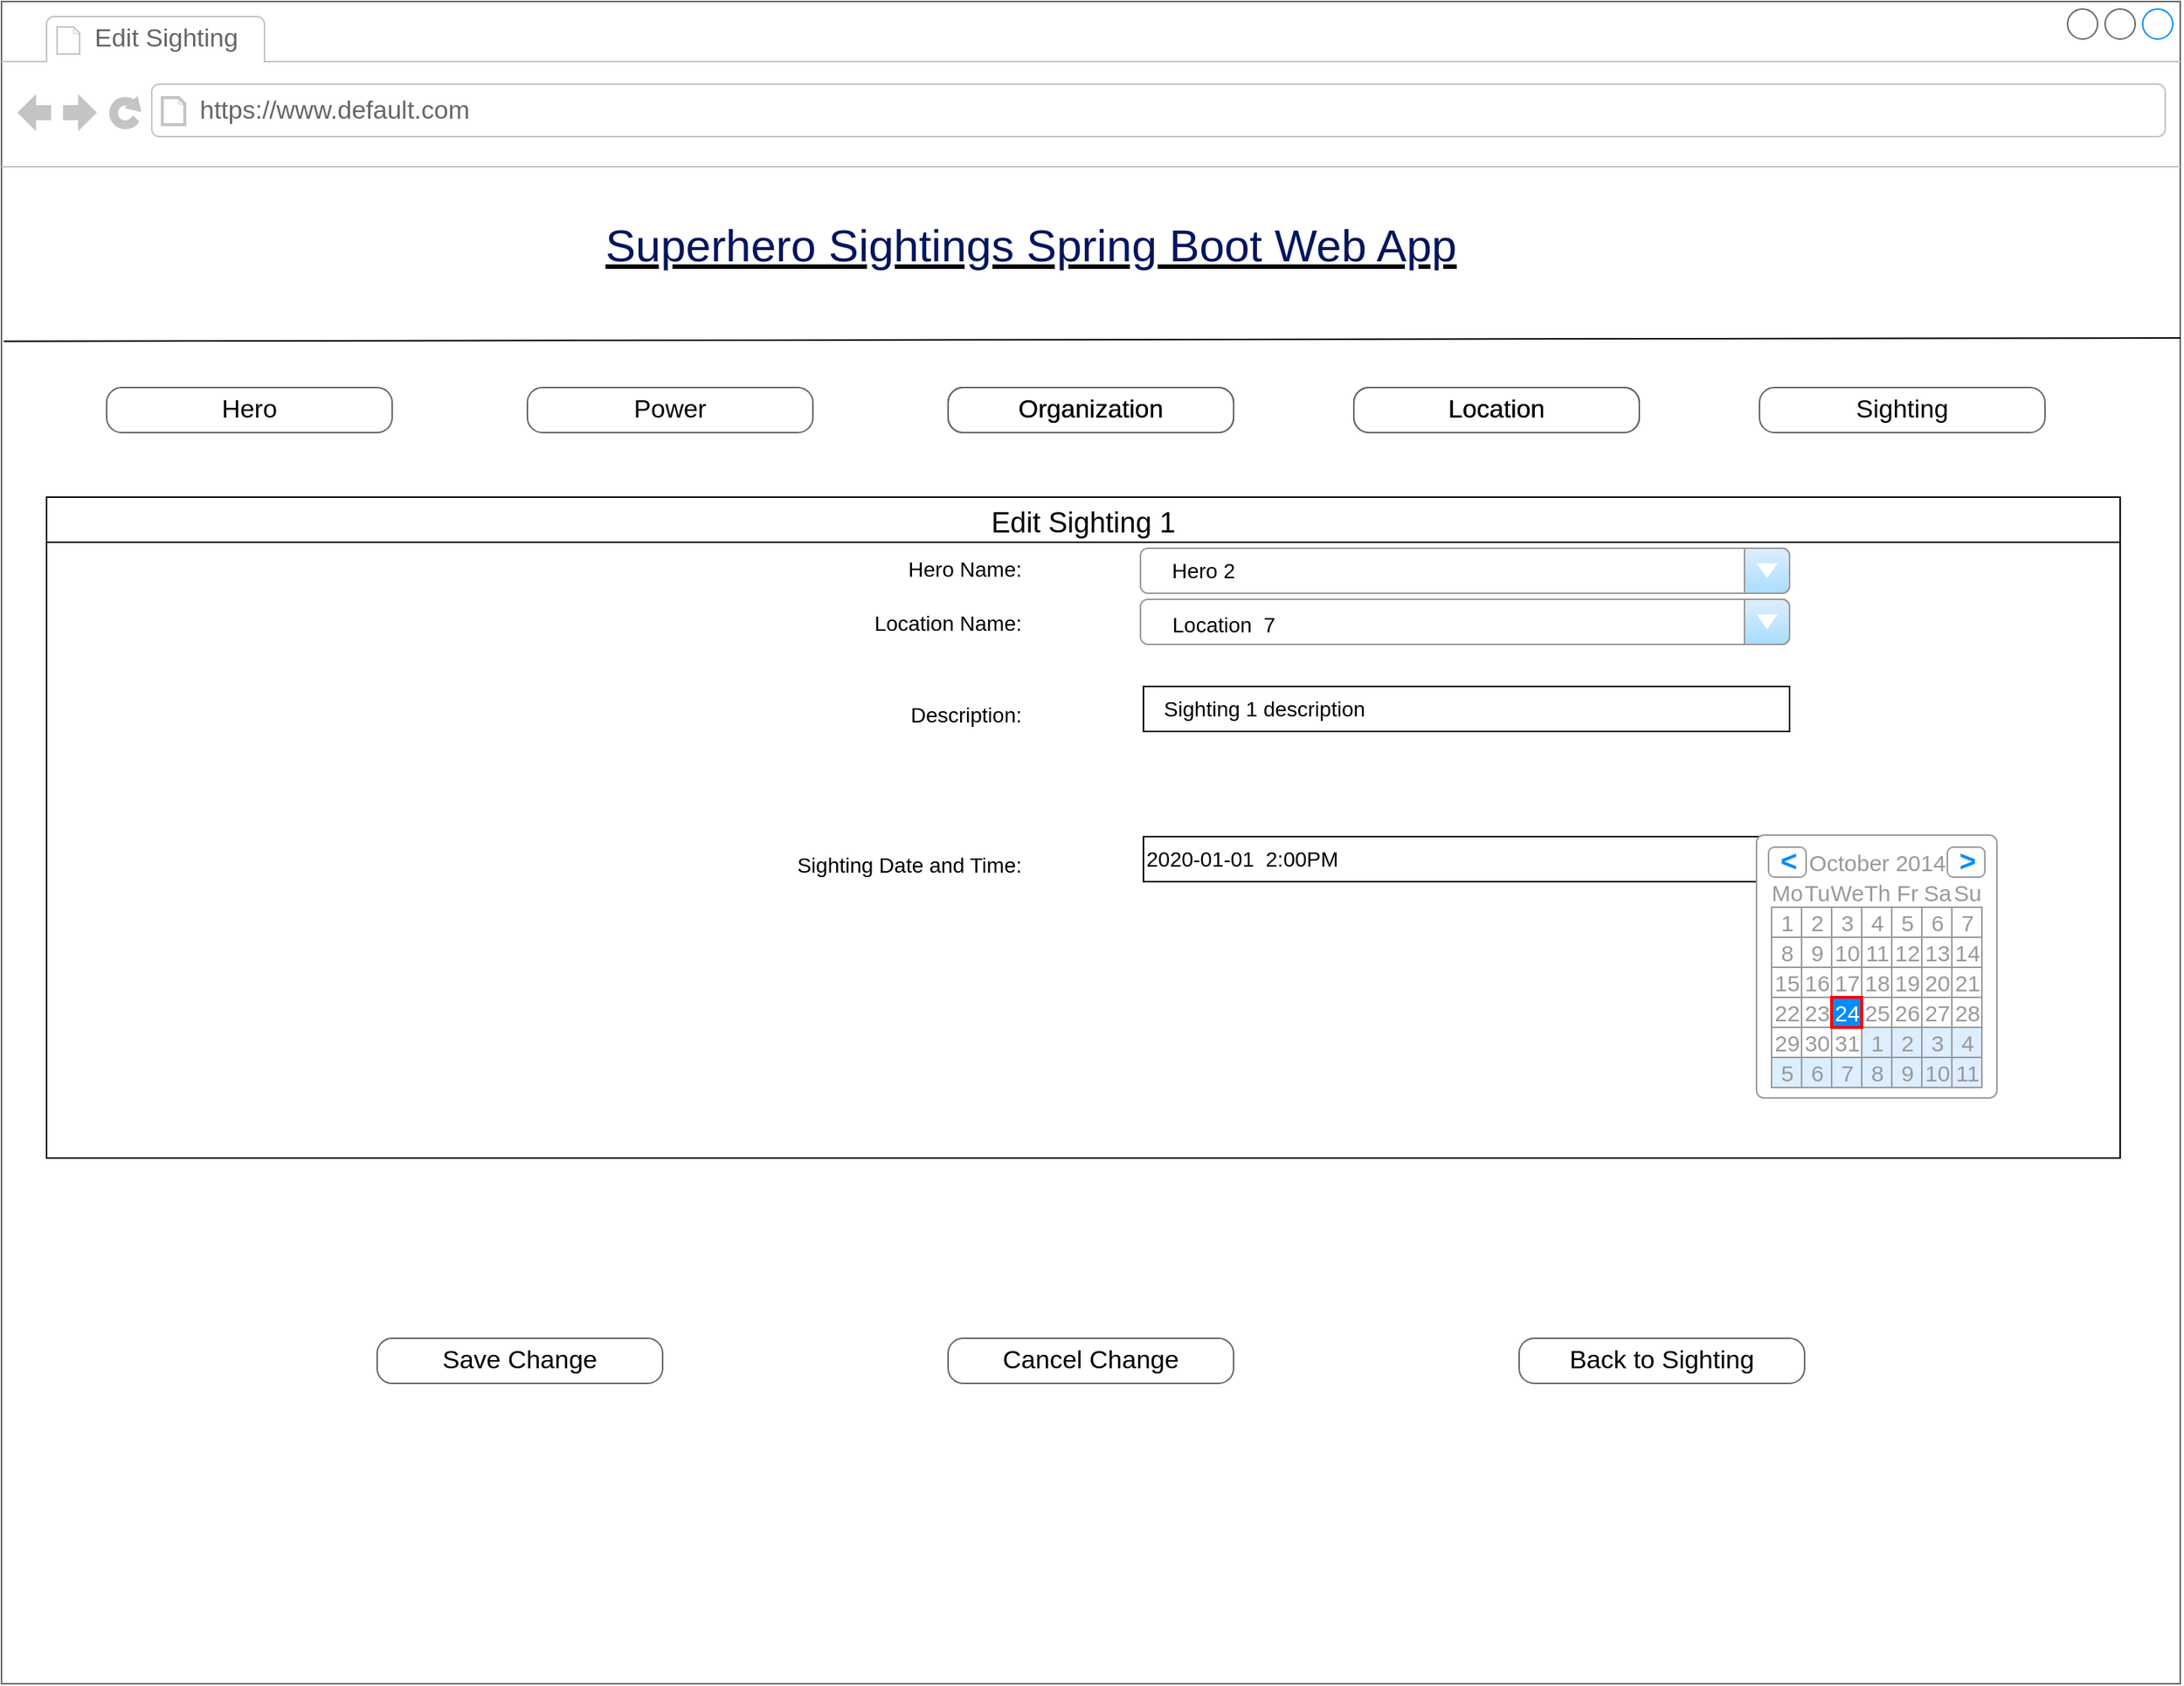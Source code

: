 <mxfile version="20.5.1" type="device"><diagram name="Page-1" id="2cc2dc42-3aac-f2a9-1cec-7a8b7cbee084"><mxGraphModel dx="1038" dy="585" grid="1" gridSize="10" guides="1" tooltips="1" connect="1" arrows="1" fold="1" page="1" pageScale="1" pageWidth="1100" pageHeight="850" background="none" math="0" shadow="0"><root><object label="" id="0"><mxCell/></object><mxCell id="1" parent="0"/><mxCell id="7026571954dc6520-1" value="" style="strokeWidth=1;shadow=0;dashed=0;align=left;html=1;shape=mxgraph.mockup.containers.browserWindow;rSize=0;strokeColor=#666666;mainText=,;recursiveResize=0;rounded=0;labelBackgroundColor=none;fontFamily=Verdana;fontSize=12" parent="1" vertex="1"><mxGeometry x="250" y="10" width="1450" height="1120" as="geometry"/></mxCell><mxCell id="7026571954dc6520-2" value="Edit Sighting" style="strokeWidth=1;shadow=0;dashed=0;align=center;html=1;shape=mxgraph.mockup.containers.anchor;fontSize=17;fontColor=#666666;align=left;" parent="7026571954dc6520-1" vertex="1"><mxGeometry x="60" y="12" width="150" height="26" as="geometry"/></mxCell><mxCell id="7026571954dc6520-3" value="https://www.default.com" style="strokeWidth=1;shadow=0;dashed=0;align=center;html=1;shape=mxgraph.mockup.containers.anchor;rSize=0;fontSize=17;fontColor=#666666;align=left;" parent="7026571954dc6520-1" vertex="1"><mxGeometry x="130" y="60" width="250" height="26" as="geometry"/></mxCell><mxCell id="7026571954dc6520-4" value="&lt;h2 style=&quot;box-sizing: border-box; margin-top: 0px; margin-bottom: 0.5rem; font-weight: 300; line-height: 1.2; font-size: 1.875rem; font-family: Arial, Helvetica, sans-serif; color: rgb(2, 21, 94); padding-top: 12px; padding-bottom: 0px; background-color: rgb(255, 255, 255);&quot; id=&quot;yui_3_17_2_1_1667340755161_39&quot;&gt;Superhero Sightings Spring Boot Web App&lt;/h2&gt;" style="text;html=1;points=[];align=left;verticalAlign=top;spacingTop=-4;fontSize=30;fontFamily=Verdana;fontStyle=4" parent="7026571954dc6520-1" vertex="1"><mxGeometry x="400" y="130" width="590" height="50" as="geometry"/></mxCell><mxCell id="jvbijX7r-PZZ7w1VG2m_-4" value="" style="group" parent="7026571954dc6520-1" vertex="1" connectable="0"><mxGeometry x="70" y="257" width="1020" height="30" as="geometry"/></mxCell><mxCell id="7026571954dc6520-18" value="Hero" style="strokeWidth=1;shadow=0;dashed=0;align=center;html=1;shape=mxgraph.mockup.buttons.button;strokeColor=#666666;mainText=;buttonStyle=round;fontSize=17;fontStyle=0;fillColor=none;whiteSpace=wrap;rounded=0;labelBackgroundColor=none;" parent="jvbijX7r-PZZ7w1VG2m_-4" vertex="1"><mxGeometry width="190" height="30" as="geometry"/></mxCell><mxCell id="7026571954dc6520-19" value="Power" style="strokeWidth=1;shadow=0;dashed=0;align=center;html=1;shape=mxgraph.mockup.buttons.button;strokeColor=#666666;mainText=;buttonStyle=round;fontSize=17;fontStyle=0;fillColor=none;whiteSpace=wrap;rounded=0;labelBackgroundColor=none;" parent="jvbijX7r-PZZ7w1VG2m_-4" vertex="1"><mxGeometry x="280" width="190" height="30" as="geometry"/></mxCell><mxCell id="jvbijX7r-PZZ7w1VG2m_-1" value="Organization" style="strokeWidth=1;shadow=0;dashed=0;align=center;html=1;shape=mxgraph.mockup.buttons.button;strokeColor=#666666;mainText=;buttonStyle=round;fontSize=17;fontStyle=0;fillColor=none;whiteSpace=wrap;rounded=0;labelBackgroundColor=none;" parent="jvbijX7r-PZZ7w1VG2m_-4" vertex="1"><mxGeometry x="560" width="190" height="30" as="geometry"/></mxCell><mxCell id="jvbijX7r-PZZ7w1VG2m_-2" value="Location" style="strokeWidth=1;shadow=0;dashed=0;align=center;html=1;shape=mxgraph.mockup.buttons.button;strokeColor=#666666;mainText=;buttonStyle=round;fontSize=17;fontStyle=0;fillColor=none;whiteSpace=wrap;rounded=0;labelBackgroundColor=none;" parent="jvbijX7r-PZZ7w1VG2m_-4" vertex="1"><mxGeometry x="830" width="190" height="30" as="geometry"/></mxCell><mxCell id="jvbijX7r-PZZ7w1VG2m_-3" value="Sighting" style="strokeWidth=1;shadow=0;dashed=0;align=center;html=1;shape=mxgraph.mockup.buttons.button;strokeColor=#666666;mainText=;buttonStyle=round;fontSize=17;fontStyle=0;fillColor=none;whiteSpace=wrap;rounded=0;labelBackgroundColor=none;" parent="7026571954dc6520-1" vertex="1"><mxGeometry x="1170" y="257" width="190" height="30" as="geometry"/></mxCell><mxCell id="jvbijX7r-PZZ7w1VG2m_-9" value="Edit Sighting 1" style="swimlane;fontStyle=0;childLayout=stackLayout;horizontal=1;startSize=30;horizontalStack=0;resizeParent=1;resizeParentMax=0;resizeLast=0;collapsible=1;marginBottom=0;fontSize=19;align=center;" parent="7026571954dc6520-1" vertex="1"><mxGeometry x="30" y="330" width="1380" height="440" as="geometry"/></mxCell><mxCell id="jvbijX7r-PZZ7w1VG2m_-71" value="Back to Sighting" style="strokeWidth=1;shadow=0;dashed=0;align=center;html=1;shape=mxgraph.mockup.buttons.button;strokeColor=#666666;mainText=;buttonStyle=round;fontSize=17;fontStyle=0;fillColor=none;whiteSpace=wrap;rounded=0;labelBackgroundColor=none;" parent="7026571954dc6520-1" vertex="1"><mxGeometry x="1010" y="890" width="190" height="30" as="geometry"/></mxCell><mxCell id="jvbijX7r-PZZ7w1VG2m_-80" value="&amp;nbsp; &amp;nbsp;Sighting 1 description&amp;nbsp;" style="text;html=1;strokeColor=default;fillColor=none;align=left;verticalAlign=middle;whiteSpace=wrap;rounded=0;fontSize=14;fontStyle=0" parent="7026571954dc6520-1" vertex="1"><mxGeometry x="760" y="456" width="430" height="30" as="geometry"/></mxCell><mxCell id="whRv7u4-3vXumY-xxJ-N-17" value="Save Change" style="strokeWidth=1;shadow=0;dashed=0;align=center;html=1;shape=mxgraph.mockup.buttons.button;strokeColor=#666666;mainText=;buttonStyle=round;fontSize=17;fontStyle=0;fillColor=none;whiteSpace=wrap;rounded=0;labelBackgroundColor=none;" parent="7026571954dc6520-1" vertex="1"><mxGeometry x="250" y="890" width="190" height="30" as="geometry"/></mxCell><mxCell id="whRv7u4-3vXumY-xxJ-N-18" value="Organization" style="strokeWidth=1;shadow=0;dashed=0;align=center;html=1;shape=mxgraph.mockup.buttons.button;strokeColor=#666666;mainText=;buttonStyle=round;fontSize=17;fontStyle=0;fillColor=none;whiteSpace=wrap;rounded=0;labelBackgroundColor=none;" parent="7026571954dc6520-1" vertex="1"><mxGeometry x="630" y="257" width="190" height="30" as="geometry"/></mxCell><mxCell id="whRv7u4-3vXumY-xxJ-N-19" value="Location" style="strokeWidth=1;shadow=0;dashed=0;align=center;html=1;shape=mxgraph.mockup.buttons.button;strokeColor=#666666;mainText=;buttonStyle=round;fontSize=17;fontStyle=0;fillColor=none;whiteSpace=wrap;rounded=0;labelBackgroundColor=none;" parent="7026571954dc6520-1" vertex="1"><mxGeometry x="900" y="257" width="190" height="30" as="geometry"/></mxCell><mxCell id="cwm7OXe2fCaX7MLyg0e5-1" value="Cancel Change" style="strokeWidth=1;shadow=0;dashed=0;align=center;html=1;shape=mxgraph.mockup.buttons.button;strokeColor=#666666;mainText=;buttonStyle=round;fontSize=17;fontStyle=0;fillColor=none;whiteSpace=wrap;rounded=0;labelBackgroundColor=none;" parent="7026571954dc6520-1" vertex="1"><mxGeometry x="630" y="890" width="190" height="30" as="geometry"/></mxCell><mxCell id="jvbijX7r-PZZ7w1VG2m_-5" value="" style="endArrow=none;html=1;rounded=0;exitX=0.001;exitY=0.202;exitDx=0;exitDy=0;exitPerimeter=0;entryX=1;entryY=0.2;entryDx=0;entryDy=0;entryPerimeter=0;" parent="1" source="7026571954dc6520-1" target="7026571954dc6520-1" edge="1"><mxGeometry width="50" height="50" relative="1" as="geometry"><mxPoint x="730" y="300" as="sourcePoint"/><mxPoint x="1640" y="312" as="targetPoint"/></mxGeometry></mxCell><mxCell id="jvbijX7r-PZZ7w1VG2m_-21" value="Hero Name:" style="text;html=1;strokeColor=none;fillColor=none;align=right;verticalAlign=middle;whiteSpace=wrap;rounded=0;fontSize=14;fontStyle=0" parent="1" vertex="1"><mxGeometry x="521" y="373" width="410" height="30" as="geometry"/></mxCell><mxCell id="whRv7u4-3vXumY-xxJ-N-4" value="Description:" style="text;html=1;strokeColor=none;fillColor=none;align=right;verticalAlign=middle;whiteSpace=wrap;rounded=0;fontSize=14;fontStyle=0" parent="1" vertex="1"><mxGeometry x="521" y="470" width="410" height="30" as="geometry"/></mxCell><mxCell id="whRv7u4-3vXumY-xxJ-N-5" value="Location Name:" style="text;html=1;strokeColor=none;fillColor=none;align=right;verticalAlign=middle;whiteSpace=wrap;rounded=0;fontSize=14;fontStyle=0" parent="1" vertex="1"><mxGeometry x="521" y="409" width="410" height="30" as="geometry"/></mxCell><mxCell id="ebDPuevCPh-dBpJq0gLB-2" value="Power 1" style="strokeWidth=1;shadow=0;dashed=0;align=center;html=1;shape=mxgraph.mockup.forms.comboBox;strokeColor=#999999;fillColor=#ddeeff;align=left;fillColor2=#aaddff;mainText=;fontColor=#666666;fontSize=14;spacingLeft=3;noLabel=1;" parent="1" vertex="1"><mxGeometry x="1008" y="374" width="432" height="30" as="geometry"/></mxCell><mxCell id="ebDPuevCPh-dBpJq0gLB-3" value="Hero 2" style="text;html=1;strokeColor=none;fillColor=none;align=center;verticalAlign=middle;whiteSpace=wrap;rounded=0;fontSize=14;" parent="1" vertex="1"><mxGeometry x="1020" y="374" width="60" height="30" as="geometry"/></mxCell><mxCell id="zb66XEB8_GDxmOoLI1OX-1" value="Power 1" style="strokeWidth=1;shadow=0;dashed=0;align=center;html=1;shape=mxgraph.mockup.forms.comboBox;strokeColor=#999999;fillColor=#ddeeff;align=left;fillColor2=#aaddff;mainText=;fontColor=#666666;fontSize=14;spacingLeft=3;noLabel=1;" parent="1" vertex="1"><mxGeometry x="1008" y="408" width="432" height="30" as="geometry"/></mxCell><mxCell id="zb66XEB8_GDxmOoLI1OX-2" value="Location&amp;nbsp; 7" style="text;html=1;strokeColor=none;fillColor=none;align=center;verticalAlign=middle;whiteSpace=wrap;rounded=0;fontSize=14;" parent="1" vertex="1"><mxGeometry x="1023" y="410" width="81" height="30" as="geometry"/></mxCell><mxCell id="zb66XEB8_GDxmOoLI1OX-4" value="2020-01-01&amp;nbsp; 2:00PM" style="text;html=1;strokeColor=default;fillColor=none;align=left;verticalAlign=middle;whiteSpace=wrap;rounded=0;fontSize=14;fontStyle=0" parent="1" vertex="1"><mxGeometry x="1010" y="566" width="430" height="30" as="geometry"/></mxCell><mxCell id="zb66XEB8_GDxmOoLI1OX-5" value="Sighting Date and Time:" style="text;html=1;strokeColor=none;fillColor=none;align=right;verticalAlign=middle;whiteSpace=wrap;rounded=0;fontSize=14;fontStyle=0" parent="1" vertex="1"><mxGeometry x="521" y="570" width="410" height="30" as="geometry"/></mxCell><mxCell id="zb66XEB8_GDxmOoLI1OX-6" value="" style="strokeWidth=1;shadow=0;dashed=0;align=center;html=1;shape=mxgraph.mockup.forms.rrect;rSize=5;strokeColor=#999999;fillColor=#ffffff;fontSize=15;" parent="1" vertex="1"><mxGeometry x="1418" y="565" width="160" height="175" as="geometry"/></mxCell><mxCell id="zb66XEB8_GDxmOoLI1OX-7" value="October 2014" style="strokeWidth=1;shadow=0;dashed=0;align=center;html=1;shape=mxgraph.mockup.forms.anchor;fontColor=#999999;strokeColor=default;fontSize=15;fillColor=none;" parent="zb66XEB8_GDxmOoLI1OX-6" vertex="1"><mxGeometry x="30" y="8" width="100" height="20" as="geometry"/></mxCell><mxCell id="zb66XEB8_GDxmOoLI1OX-8" value="&lt;" style="strokeWidth=1;shadow=0;dashed=0;align=center;html=1;shape=mxgraph.mockup.forms.rrect;rSize=4;strokeColor=#999999;fontColor=#008cff;fontSize=19;fontStyle=1;fillColor=none;" parent="zb66XEB8_GDxmOoLI1OX-6" vertex="1"><mxGeometry x="8" y="8" width="25" height="20" as="geometry"/></mxCell><mxCell id="zb66XEB8_GDxmOoLI1OX-9" value="&gt;" style="strokeWidth=1;shadow=0;dashed=0;align=center;html=1;shape=mxgraph.mockup.forms.rrect;rSize=4;strokeColor=#999999;fontColor=#008cff;fontSize=19;fontStyle=1;fillColor=none;" parent="zb66XEB8_GDxmOoLI1OX-6" vertex="1"><mxGeometry x="127" y="8" width="25" height="20" as="geometry"/></mxCell><mxCell id="zb66XEB8_GDxmOoLI1OX-10" value="Mo" style="strokeWidth=1;shadow=0;dashed=0;align=center;html=1;shape=mxgraph.mockup.forms.anchor;fontColor=#999999;strokeColor=default;fontSize=15;fillColor=none;" parent="zb66XEB8_GDxmOoLI1OX-6" vertex="1"><mxGeometry x="10" y="28" width="20" height="20" as="geometry"/></mxCell><mxCell id="zb66XEB8_GDxmOoLI1OX-11" value="Tu" style="strokeWidth=1;shadow=0;dashed=0;align=center;html=1;shape=mxgraph.mockup.forms.anchor;fontColor=#999999;strokeColor=default;fontSize=15;fillColor=none;" parent="zb66XEB8_GDxmOoLI1OX-6" vertex="1"><mxGeometry x="30" y="28" width="20" height="20" as="geometry"/></mxCell><mxCell id="zb66XEB8_GDxmOoLI1OX-12" value="We" style="strokeWidth=1;shadow=0;dashed=0;align=center;html=1;shape=mxgraph.mockup.forms.anchor;fontColor=#999999;strokeColor=default;fontSize=15;fillColor=none;" parent="zb66XEB8_GDxmOoLI1OX-6" vertex="1"><mxGeometry x="50" y="28" width="20" height="20" as="geometry"/></mxCell><mxCell id="zb66XEB8_GDxmOoLI1OX-13" value="Th" style="strokeWidth=1;shadow=0;dashed=0;align=center;html=1;shape=mxgraph.mockup.forms.anchor;fontColor=#999999;strokeColor=default;fontSize=15;fillColor=none;" parent="zb66XEB8_GDxmOoLI1OX-6" vertex="1"><mxGeometry x="70" y="28" width="20" height="20" as="geometry"/></mxCell><mxCell id="zb66XEB8_GDxmOoLI1OX-14" value="Fr" style="strokeWidth=1;shadow=0;dashed=0;align=center;html=1;shape=mxgraph.mockup.forms.anchor;fontColor=#999999;strokeColor=default;fontSize=15;fillColor=none;" parent="zb66XEB8_GDxmOoLI1OX-6" vertex="1"><mxGeometry x="90" y="28" width="20" height="20" as="geometry"/></mxCell><mxCell id="zb66XEB8_GDxmOoLI1OX-15" value="Sa" style="strokeWidth=1;shadow=0;dashed=0;align=center;html=1;shape=mxgraph.mockup.forms.anchor;fontColor=#999999;strokeColor=default;fontSize=15;fillColor=none;" parent="zb66XEB8_GDxmOoLI1OX-6" vertex="1"><mxGeometry x="110" y="28" width="20" height="20" as="geometry"/></mxCell><mxCell id="zb66XEB8_GDxmOoLI1OX-16" value="Su" style="strokeWidth=1;shadow=0;dashed=0;align=center;html=1;shape=mxgraph.mockup.forms.anchor;fontColor=#999999;strokeColor=default;fontSize=15;fillColor=none;" parent="zb66XEB8_GDxmOoLI1OX-6" vertex="1"><mxGeometry x="130" y="28" width="20" height="20" as="geometry"/></mxCell><mxCell id="zb66XEB8_GDxmOoLI1OX-17" value="1" style="strokeWidth=1;shadow=0;dashed=0;align=center;html=1;shape=mxgraph.mockup.forms.rrect;rSize=0;strokeColor=#999999;fontColor=#999999;fontSize=15;fillColor=none;" parent="zb66XEB8_GDxmOoLI1OX-6" vertex="1"><mxGeometry x="10" y="48" width="20" height="20" as="geometry"/></mxCell><mxCell id="zb66XEB8_GDxmOoLI1OX-18" value="2" style="strokeWidth=1;shadow=0;dashed=0;align=center;html=1;shape=mxgraph.mockup.forms.rrect;rSize=0;strokeColor=#999999;fontColor=#999999;fontSize=15;fillColor=none;" parent="zb66XEB8_GDxmOoLI1OX-6" vertex="1"><mxGeometry x="30" y="48" width="20" height="20" as="geometry"/></mxCell><mxCell id="zb66XEB8_GDxmOoLI1OX-19" value="3" style="strokeWidth=1;shadow=0;dashed=0;align=center;html=1;shape=mxgraph.mockup.forms.rrect;rSize=0;strokeColor=#999999;fontColor=#999999;fontSize=15;fillColor=none;" parent="zb66XEB8_GDxmOoLI1OX-6" vertex="1"><mxGeometry x="50" y="48" width="20" height="20" as="geometry"/></mxCell><mxCell id="zb66XEB8_GDxmOoLI1OX-20" value="4" style="strokeWidth=1;shadow=0;dashed=0;align=center;html=1;shape=mxgraph.mockup.forms.rrect;rSize=0;strokeColor=#999999;fontColor=#999999;fontSize=15;fillColor=none;" parent="zb66XEB8_GDxmOoLI1OX-6" vertex="1"><mxGeometry x="70" y="48" width="20" height="20" as="geometry"/></mxCell><mxCell id="zb66XEB8_GDxmOoLI1OX-21" value="5" style="strokeWidth=1;shadow=0;dashed=0;align=center;html=1;shape=mxgraph.mockup.forms.rrect;rSize=0;strokeColor=#999999;fontColor=#999999;fontSize=15;fillColor=none;" parent="zb66XEB8_GDxmOoLI1OX-6" vertex="1"><mxGeometry x="90" y="48" width="20" height="20" as="geometry"/></mxCell><mxCell id="zb66XEB8_GDxmOoLI1OX-22" value="6" style="strokeWidth=1;shadow=0;dashed=0;align=center;html=1;shape=mxgraph.mockup.forms.rrect;rSize=0;strokeColor=#999999;fontColor=#999999;fontSize=15;fillColor=none;" parent="zb66XEB8_GDxmOoLI1OX-6" vertex="1"><mxGeometry x="110" y="48" width="20" height="20" as="geometry"/></mxCell><mxCell id="zb66XEB8_GDxmOoLI1OX-23" value="7" style="strokeWidth=1;shadow=0;dashed=0;align=center;html=1;shape=mxgraph.mockup.forms.rrect;rSize=0;strokeColor=#999999;fontColor=#999999;fontSize=15;fillColor=none;" parent="zb66XEB8_GDxmOoLI1OX-6" vertex="1"><mxGeometry x="130" y="48" width="20" height="20" as="geometry"/></mxCell><mxCell id="zb66XEB8_GDxmOoLI1OX-24" value="8" style="strokeWidth=1;shadow=0;dashed=0;align=center;html=1;shape=mxgraph.mockup.forms.rrect;rSize=0;strokeColor=#999999;fontColor=#999999;fontSize=15;fillColor=none;" parent="zb66XEB8_GDxmOoLI1OX-6" vertex="1"><mxGeometry x="10" y="68" width="20" height="20" as="geometry"/></mxCell><mxCell id="zb66XEB8_GDxmOoLI1OX-25" value="9" style="strokeWidth=1;shadow=0;dashed=0;align=center;html=1;shape=mxgraph.mockup.forms.rrect;rSize=0;strokeColor=#999999;fontColor=#999999;fontSize=15;fillColor=none;" parent="zb66XEB8_GDxmOoLI1OX-6" vertex="1"><mxGeometry x="30" y="68" width="20" height="20" as="geometry"/></mxCell><mxCell id="zb66XEB8_GDxmOoLI1OX-26" value="10" style="strokeWidth=1;shadow=0;dashed=0;align=center;html=1;shape=mxgraph.mockup.forms.rrect;rSize=0;strokeColor=#999999;fontColor=#999999;fontSize=15;fillColor=none;" parent="zb66XEB8_GDxmOoLI1OX-6" vertex="1"><mxGeometry x="50" y="68" width="20" height="20" as="geometry"/></mxCell><mxCell id="zb66XEB8_GDxmOoLI1OX-27" value="11" style="strokeWidth=1;shadow=0;dashed=0;align=center;html=1;shape=mxgraph.mockup.forms.rrect;rSize=0;strokeColor=#999999;fontColor=#999999;fontSize=15;fillColor=none;" parent="zb66XEB8_GDxmOoLI1OX-6" vertex="1"><mxGeometry x="70" y="68" width="20" height="20" as="geometry"/></mxCell><mxCell id="zb66XEB8_GDxmOoLI1OX-28" value="12" style="strokeWidth=1;shadow=0;dashed=0;align=center;html=1;shape=mxgraph.mockup.forms.rrect;rSize=0;strokeColor=#999999;fontColor=#999999;fontSize=15;fillColor=none;" parent="zb66XEB8_GDxmOoLI1OX-6" vertex="1"><mxGeometry x="90" y="68" width="20" height="20" as="geometry"/></mxCell><mxCell id="zb66XEB8_GDxmOoLI1OX-29" value="13" style="strokeWidth=1;shadow=0;dashed=0;align=center;html=1;shape=mxgraph.mockup.forms.rrect;rSize=0;strokeColor=#999999;fontColor=#999999;fontSize=15;fillColor=none;" parent="zb66XEB8_GDxmOoLI1OX-6" vertex="1"><mxGeometry x="110" y="68" width="20" height="20" as="geometry"/></mxCell><mxCell id="zb66XEB8_GDxmOoLI1OX-30" value="14" style="strokeWidth=1;shadow=0;dashed=0;align=center;html=1;shape=mxgraph.mockup.forms.rrect;rSize=0;strokeColor=#999999;fontColor=#999999;fontSize=15;fillColor=none;" parent="zb66XEB8_GDxmOoLI1OX-6" vertex="1"><mxGeometry x="130" y="68" width="20" height="20" as="geometry"/></mxCell><mxCell id="zb66XEB8_GDxmOoLI1OX-31" value="15" style="strokeWidth=1;shadow=0;dashed=0;align=center;html=1;shape=mxgraph.mockup.forms.rrect;rSize=0;strokeColor=#999999;fontColor=#999999;fontSize=15;fillColor=none;" parent="zb66XEB8_GDxmOoLI1OX-6" vertex="1"><mxGeometry x="10" y="88" width="20" height="20" as="geometry"/></mxCell><mxCell id="zb66XEB8_GDxmOoLI1OX-32" value="16" style="strokeWidth=1;shadow=0;dashed=0;align=center;html=1;shape=mxgraph.mockup.forms.rrect;rSize=0;strokeColor=#999999;fontColor=#999999;fontSize=15;fillColor=none;" parent="zb66XEB8_GDxmOoLI1OX-6" vertex="1"><mxGeometry x="30" y="88" width="20" height="20" as="geometry"/></mxCell><mxCell id="zb66XEB8_GDxmOoLI1OX-33" value="17" style="strokeWidth=1;shadow=0;dashed=0;align=center;html=1;shape=mxgraph.mockup.forms.rrect;rSize=0;strokeColor=#999999;fontColor=#999999;fontSize=15;fillColor=none;" parent="zb66XEB8_GDxmOoLI1OX-6" vertex="1"><mxGeometry x="50" y="88" width="20" height="20" as="geometry"/></mxCell><mxCell id="zb66XEB8_GDxmOoLI1OX-34" value="18" style="strokeWidth=1;shadow=0;dashed=0;align=center;html=1;shape=mxgraph.mockup.forms.rrect;rSize=0;strokeColor=#999999;fontColor=#999999;fontSize=15;fillColor=none;" parent="zb66XEB8_GDxmOoLI1OX-6" vertex="1"><mxGeometry x="70" y="88" width="20" height="20" as="geometry"/></mxCell><mxCell id="zb66XEB8_GDxmOoLI1OX-35" value="19" style="strokeWidth=1;shadow=0;dashed=0;align=center;html=1;shape=mxgraph.mockup.forms.rrect;rSize=0;strokeColor=#999999;fontColor=#999999;fontSize=15;fillColor=none;" parent="zb66XEB8_GDxmOoLI1OX-6" vertex="1"><mxGeometry x="90" y="88" width="20" height="20" as="geometry"/></mxCell><mxCell id="zb66XEB8_GDxmOoLI1OX-36" value="20" style="strokeWidth=1;shadow=0;dashed=0;align=center;html=1;shape=mxgraph.mockup.forms.rrect;rSize=0;strokeColor=#999999;fontColor=#999999;fontSize=15;fillColor=none;" parent="zb66XEB8_GDxmOoLI1OX-6" vertex="1"><mxGeometry x="110" y="88" width="20" height="20" as="geometry"/></mxCell><mxCell id="zb66XEB8_GDxmOoLI1OX-37" value="21" style="strokeWidth=1;shadow=0;dashed=0;align=center;html=1;shape=mxgraph.mockup.forms.rrect;rSize=0;strokeColor=#999999;fontColor=#999999;fontSize=15;fillColor=none;" parent="zb66XEB8_GDxmOoLI1OX-6" vertex="1"><mxGeometry x="130" y="88" width="20" height="20" as="geometry"/></mxCell><mxCell id="zb66XEB8_GDxmOoLI1OX-38" value="22" style="strokeWidth=1;shadow=0;dashed=0;align=center;html=1;shape=mxgraph.mockup.forms.rrect;rSize=0;strokeColor=#999999;fontColor=#999999;fontSize=15;fillColor=none;" parent="zb66XEB8_GDxmOoLI1OX-6" vertex="1"><mxGeometry x="10" y="108" width="20" height="20" as="geometry"/></mxCell><mxCell id="zb66XEB8_GDxmOoLI1OX-39" value="23" style="strokeWidth=1;shadow=0;dashed=0;align=center;html=1;shape=mxgraph.mockup.forms.rrect;rSize=0;strokeColor=#999999;fontColor=#999999;fontSize=15;fillColor=none;" parent="zb66XEB8_GDxmOoLI1OX-6" vertex="1"><mxGeometry x="30" y="108" width="20" height="20" as="geometry"/></mxCell><mxCell id="zb66XEB8_GDxmOoLI1OX-40" value="25" style="strokeWidth=1;shadow=0;dashed=0;align=center;html=1;shape=mxgraph.mockup.forms.rrect;rSize=0;strokeColor=#999999;fontColor=#999999;fontSize=15;fillColor=none;" parent="zb66XEB8_GDxmOoLI1OX-6" vertex="1"><mxGeometry x="70" y="108" width="20" height="20" as="geometry"/></mxCell><mxCell id="zb66XEB8_GDxmOoLI1OX-41" value="26" style="strokeWidth=1;shadow=0;dashed=0;align=center;html=1;shape=mxgraph.mockup.forms.rrect;rSize=0;strokeColor=#999999;fontColor=#999999;fontSize=15;fillColor=none;" parent="zb66XEB8_GDxmOoLI1OX-6" vertex="1"><mxGeometry x="90" y="108" width="20" height="20" as="geometry"/></mxCell><mxCell id="zb66XEB8_GDxmOoLI1OX-42" value="27" style="strokeWidth=1;shadow=0;dashed=0;align=center;html=1;shape=mxgraph.mockup.forms.rrect;rSize=0;strokeColor=#999999;fontColor=#999999;fontSize=15;fillColor=none;" parent="zb66XEB8_GDxmOoLI1OX-6" vertex="1"><mxGeometry x="110" y="108" width="20" height="20" as="geometry"/></mxCell><mxCell id="zb66XEB8_GDxmOoLI1OX-43" value="28" style="strokeWidth=1;shadow=0;dashed=0;align=center;html=1;shape=mxgraph.mockup.forms.rrect;rSize=0;strokeColor=#999999;fontColor=#999999;fontSize=15;fillColor=none;" parent="zb66XEB8_GDxmOoLI1OX-6" vertex="1"><mxGeometry x="130" y="108" width="20" height="20" as="geometry"/></mxCell><mxCell id="zb66XEB8_GDxmOoLI1OX-44" value="29" style="strokeWidth=1;shadow=0;dashed=0;align=center;html=1;shape=mxgraph.mockup.forms.rrect;rSize=0;strokeColor=#999999;fontColor=#999999;fontSize=15;fillColor=none;" parent="zb66XEB8_GDxmOoLI1OX-6" vertex="1"><mxGeometry x="10" y="128" width="20" height="20" as="geometry"/></mxCell><mxCell id="zb66XEB8_GDxmOoLI1OX-45" value="30" style="strokeWidth=1;shadow=0;dashed=0;align=center;html=1;shape=mxgraph.mockup.forms.rrect;rSize=0;strokeColor=#999999;fontColor=#999999;fontSize=15;fillColor=none;" parent="zb66XEB8_GDxmOoLI1OX-6" vertex="1"><mxGeometry x="30" y="128" width="20" height="20" as="geometry"/></mxCell><mxCell id="zb66XEB8_GDxmOoLI1OX-46" value="31" style="strokeWidth=1;shadow=0;dashed=0;align=center;html=1;shape=mxgraph.mockup.forms.rrect;rSize=0;strokeColor=#999999;fontColor=#999999;fontSize=15;fillColor=none;" parent="zb66XEB8_GDxmOoLI1OX-6" vertex="1"><mxGeometry x="50" y="128" width="20" height="20" as="geometry"/></mxCell><mxCell id="zb66XEB8_GDxmOoLI1OX-47" value="1" style="strokeWidth=1;shadow=0;dashed=0;align=center;html=1;shape=mxgraph.mockup.forms.rrect;rSize=0;strokeColor=#999999;fontColor=#999999;fillColor=#ddeeff;fontSize=15;" parent="zb66XEB8_GDxmOoLI1OX-6" vertex="1"><mxGeometry x="70" y="128" width="20" height="20" as="geometry"/></mxCell><mxCell id="zb66XEB8_GDxmOoLI1OX-48" value="2" style="strokeWidth=1;shadow=0;dashed=0;align=center;html=1;shape=mxgraph.mockup.forms.rrect;rSize=0;strokeColor=#999999;fontColor=#999999;fillColor=#ddeeff;fontSize=15;" parent="zb66XEB8_GDxmOoLI1OX-6" vertex="1"><mxGeometry x="90" y="128" width="20" height="20" as="geometry"/></mxCell><mxCell id="zb66XEB8_GDxmOoLI1OX-49" value="3" style="strokeWidth=1;shadow=0;dashed=0;align=center;html=1;shape=mxgraph.mockup.forms.rrect;rSize=0;strokeColor=#999999;fontColor=#999999;fillColor=#ddeeff;fontSize=15;" parent="zb66XEB8_GDxmOoLI1OX-6" vertex="1"><mxGeometry x="110" y="128" width="20" height="20" as="geometry"/></mxCell><mxCell id="zb66XEB8_GDxmOoLI1OX-50" value="4" style="strokeWidth=1;shadow=0;dashed=0;align=center;html=1;shape=mxgraph.mockup.forms.rrect;rSize=0;strokeColor=#999999;fontColor=#999999;fillColor=#ddeeff;fontSize=15;" parent="zb66XEB8_GDxmOoLI1OX-6" vertex="1"><mxGeometry x="130" y="128" width="20" height="20" as="geometry"/></mxCell><mxCell id="zb66XEB8_GDxmOoLI1OX-51" value="5" style="strokeWidth=1;shadow=0;dashed=0;align=center;html=1;shape=mxgraph.mockup.forms.rrect;rSize=0;strokeColor=#999999;fontColor=#999999;fillColor=#ddeeff;fontSize=15;" parent="zb66XEB8_GDxmOoLI1OX-6" vertex="1"><mxGeometry x="10" y="148" width="20" height="20" as="geometry"/></mxCell><mxCell id="zb66XEB8_GDxmOoLI1OX-52" value="6" style="strokeWidth=1;shadow=0;dashed=0;align=center;html=1;shape=mxgraph.mockup.forms.rrect;rSize=0;strokeColor=#999999;fontColor=#999999;fillColor=#ddeeff;fontSize=15;" parent="zb66XEB8_GDxmOoLI1OX-6" vertex="1"><mxGeometry x="30" y="148" width="20" height="20" as="geometry"/></mxCell><mxCell id="zb66XEB8_GDxmOoLI1OX-53" value="7" style="strokeWidth=1;shadow=0;dashed=0;align=center;html=1;shape=mxgraph.mockup.forms.rrect;rSize=0;strokeColor=#999999;fontColor=#999999;fillColor=#ddeeff;fontSize=15;" parent="zb66XEB8_GDxmOoLI1OX-6" vertex="1"><mxGeometry x="50" y="148" width="20" height="20" as="geometry"/></mxCell><mxCell id="zb66XEB8_GDxmOoLI1OX-54" value="8" style="strokeWidth=1;shadow=0;dashed=0;align=center;html=1;shape=mxgraph.mockup.forms.rrect;rSize=0;strokeColor=#999999;fontColor=#999999;fillColor=#ddeeff;fontSize=15;" parent="zb66XEB8_GDxmOoLI1OX-6" vertex="1"><mxGeometry x="70" y="148" width="20" height="20" as="geometry"/></mxCell><mxCell id="zb66XEB8_GDxmOoLI1OX-55" value="9" style="strokeWidth=1;shadow=0;dashed=0;align=center;html=1;shape=mxgraph.mockup.forms.rrect;rSize=0;strokeColor=#999999;fontColor=#999999;fillColor=#ddeeff;fontSize=15;" parent="zb66XEB8_GDxmOoLI1OX-6" vertex="1"><mxGeometry x="90" y="148" width="20" height="20" as="geometry"/></mxCell><mxCell id="zb66XEB8_GDxmOoLI1OX-56" value="10" style="strokeWidth=1;shadow=0;dashed=0;align=center;html=1;shape=mxgraph.mockup.forms.rrect;rSize=0;strokeColor=#999999;fontColor=#999999;fillColor=#ddeeff;fontSize=15;" parent="zb66XEB8_GDxmOoLI1OX-6" vertex="1"><mxGeometry x="110" y="148" width="20" height="20" as="geometry"/></mxCell><mxCell id="zb66XEB8_GDxmOoLI1OX-57" value="11" style="strokeWidth=1;shadow=0;dashed=0;align=center;html=1;shape=mxgraph.mockup.forms.rrect;rSize=0;strokeColor=#999999;fontColor=#999999;fillColor=#ddeeff;fontSize=15;" parent="zb66XEB8_GDxmOoLI1OX-6" vertex="1"><mxGeometry x="130" y="148" width="20" height="20" as="geometry"/></mxCell><mxCell id="zb66XEB8_GDxmOoLI1OX-58" value="24" style="strokeWidth=1;shadow=0;dashed=0;align=center;html=1;shape=mxgraph.mockup.forms.rrect;rSize=0;strokeColor=#ff0000;fontColor=#ffffff;strokeWidth=2;fillColor=#008cff;fontSize=15;" parent="zb66XEB8_GDxmOoLI1OX-6" vertex="1"><mxGeometry x="50" y="108" width="20" height="20" as="geometry"/></mxCell></root></mxGraphModel></diagram></mxfile>